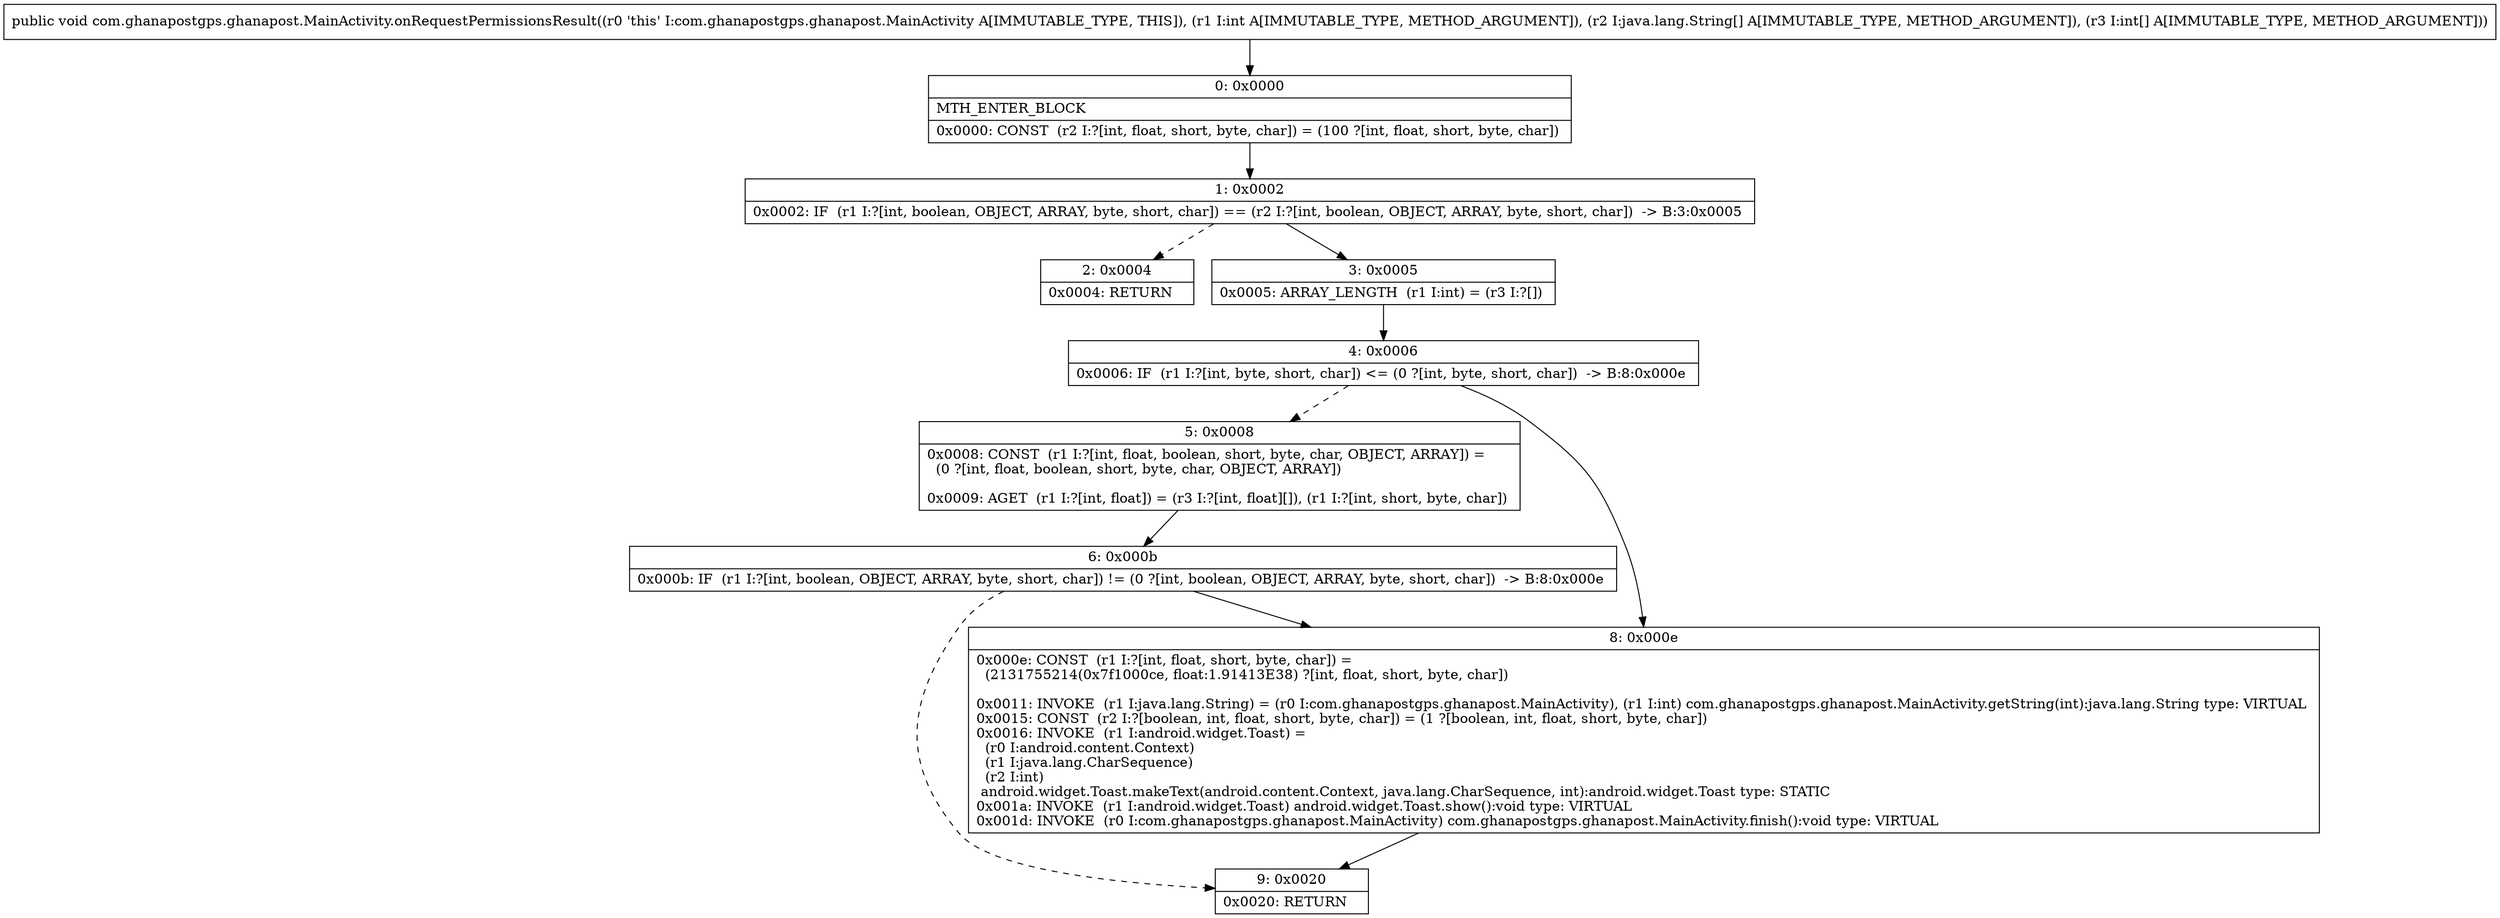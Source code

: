 digraph "CFG forcom.ghanapostgps.ghanapost.MainActivity.onRequestPermissionsResult(I[Ljava\/lang\/String;[I)V" {
Node_0 [shape=record,label="{0\:\ 0x0000|MTH_ENTER_BLOCK\l|0x0000: CONST  (r2 I:?[int, float, short, byte, char]) = (100 ?[int, float, short, byte, char]) \l}"];
Node_1 [shape=record,label="{1\:\ 0x0002|0x0002: IF  (r1 I:?[int, boolean, OBJECT, ARRAY, byte, short, char]) == (r2 I:?[int, boolean, OBJECT, ARRAY, byte, short, char])  \-\> B:3:0x0005 \l}"];
Node_2 [shape=record,label="{2\:\ 0x0004|0x0004: RETURN   \l}"];
Node_3 [shape=record,label="{3\:\ 0x0005|0x0005: ARRAY_LENGTH  (r1 I:int) = (r3 I:?[]) \l}"];
Node_4 [shape=record,label="{4\:\ 0x0006|0x0006: IF  (r1 I:?[int, byte, short, char]) \<= (0 ?[int, byte, short, char])  \-\> B:8:0x000e \l}"];
Node_5 [shape=record,label="{5\:\ 0x0008|0x0008: CONST  (r1 I:?[int, float, boolean, short, byte, char, OBJECT, ARRAY]) = \l  (0 ?[int, float, boolean, short, byte, char, OBJECT, ARRAY])\l \l0x0009: AGET  (r1 I:?[int, float]) = (r3 I:?[int, float][]), (r1 I:?[int, short, byte, char]) \l}"];
Node_6 [shape=record,label="{6\:\ 0x000b|0x000b: IF  (r1 I:?[int, boolean, OBJECT, ARRAY, byte, short, char]) != (0 ?[int, boolean, OBJECT, ARRAY, byte, short, char])  \-\> B:8:0x000e \l}"];
Node_8 [shape=record,label="{8\:\ 0x000e|0x000e: CONST  (r1 I:?[int, float, short, byte, char]) = \l  (2131755214(0x7f1000ce, float:1.91413E38) ?[int, float, short, byte, char])\l \l0x0011: INVOKE  (r1 I:java.lang.String) = (r0 I:com.ghanapostgps.ghanapost.MainActivity), (r1 I:int) com.ghanapostgps.ghanapost.MainActivity.getString(int):java.lang.String type: VIRTUAL \l0x0015: CONST  (r2 I:?[boolean, int, float, short, byte, char]) = (1 ?[boolean, int, float, short, byte, char]) \l0x0016: INVOKE  (r1 I:android.widget.Toast) = \l  (r0 I:android.content.Context)\l  (r1 I:java.lang.CharSequence)\l  (r2 I:int)\l android.widget.Toast.makeText(android.content.Context, java.lang.CharSequence, int):android.widget.Toast type: STATIC \l0x001a: INVOKE  (r1 I:android.widget.Toast) android.widget.Toast.show():void type: VIRTUAL \l0x001d: INVOKE  (r0 I:com.ghanapostgps.ghanapost.MainActivity) com.ghanapostgps.ghanapost.MainActivity.finish():void type: VIRTUAL \l}"];
Node_9 [shape=record,label="{9\:\ 0x0020|0x0020: RETURN   \l}"];
MethodNode[shape=record,label="{public void com.ghanapostgps.ghanapost.MainActivity.onRequestPermissionsResult((r0 'this' I:com.ghanapostgps.ghanapost.MainActivity A[IMMUTABLE_TYPE, THIS]), (r1 I:int A[IMMUTABLE_TYPE, METHOD_ARGUMENT]), (r2 I:java.lang.String[] A[IMMUTABLE_TYPE, METHOD_ARGUMENT]), (r3 I:int[] A[IMMUTABLE_TYPE, METHOD_ARGUMENT])) }"];
MethodNode -> Node_0;
Node_0 -> Node_1;
Node_1 -> Node_2[style=dashed];
Node_1 -> Node_3;
Node_3 -> Node_4;
Node_4 -> Node_5[style=dashed];
Node_4 -> Node_8;
Node_5 -> Node_6;
Node_6 -> Node_8;
Node_6 -> Node_9[style=dashed];
Node_8 -> Node_9;
}

